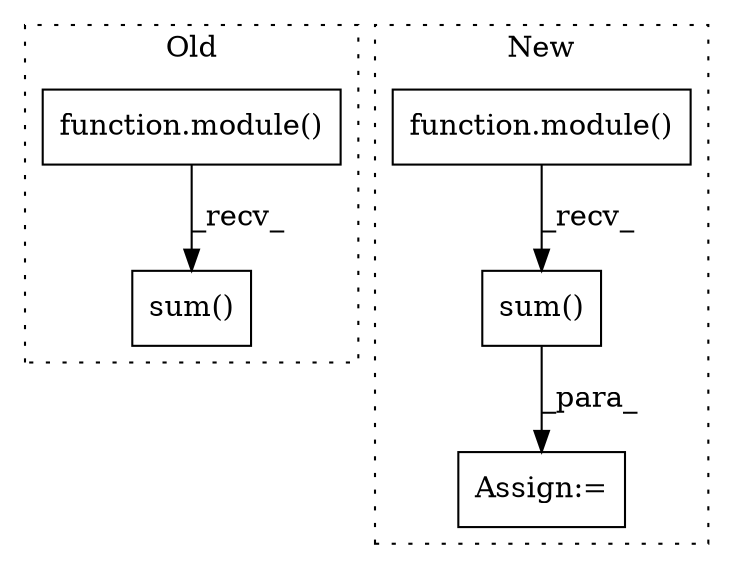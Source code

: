 digraph G {
subgraph cluster0 {
1 [label="sum()" a="75" s="16713" l="35" shape="box"];
4 [label="function.module()" a="75" s="16713,16741" l="7,1" shape="box"];
label = "Old";
style="dotted";
}
subgraph cluster1 {
2 [label="function.module()" a="75" s="17707,17738" l="7,1" shape="box"];
3 [label="sum()" a="75" s="17707" l="38" shape="box"];
5 [label="Assign:=" a="68" s="17771" l="3" shape="box"];
label = "New";
style="dotted";
}
2 -> 3 [label="_recv_"];
3 -> 5 [label="_para_"];
4 -> 1 [label="_recv_"];
}